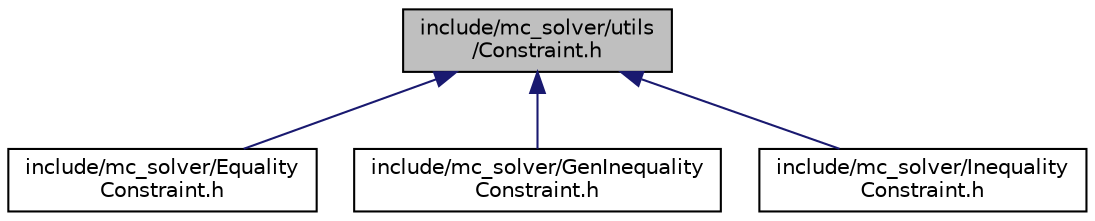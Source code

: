 digraph "include/mc_solver/utils/Constraint.h"
{
 // INTERACTIVE_SVG=YES
  edge [fontname="Helvetica",fontsize="10",labelfontname="Helvetica",labelfontsize="10"];
  node [fontname="Helvetica",fontsize="10",shape=record];
  Node82 [label="include/mc_solver/utils\l/Constraint.h",height=0.2,width=0.4,color="black", fillcolor="grey75", style="filled", fontcolor="black"];
  Node82 -> Node83 [dir="back",color="midnightblue",fontsize="10",style="solid",fontname="Helvetica"];
  Node83 [label="include/mc_solver/Equality\lConstraint.h",height=0.2,width=0.4,color="black", fillcolor="white", style="filled",URL="$EqualityConstraint_8h.html"];
  Node82 -> Node84 [dir="back",color="midnightblue",fontsize="10",style="solid",fontname="Helvetica"];
  Node84 [label="include/mc_solver/GenInequality\lConstraint.h",height=0.2,width=0.4,color="black", fillcolor="white", style="filled",URL="$GenInequalityConstraint_8h.html"];
  Node82 -> Node85 [dir="back",color="midnightblue",fontsize="10",style="solid",fontname="Helvetica"];
  Node85 [label="include/mc_solver/Inequality\lConstraint.h",height=0.2,width=0.4,color="black", fillcolor="white", style="filled",URL="$InequalityConstraint_8h.html"];
}
